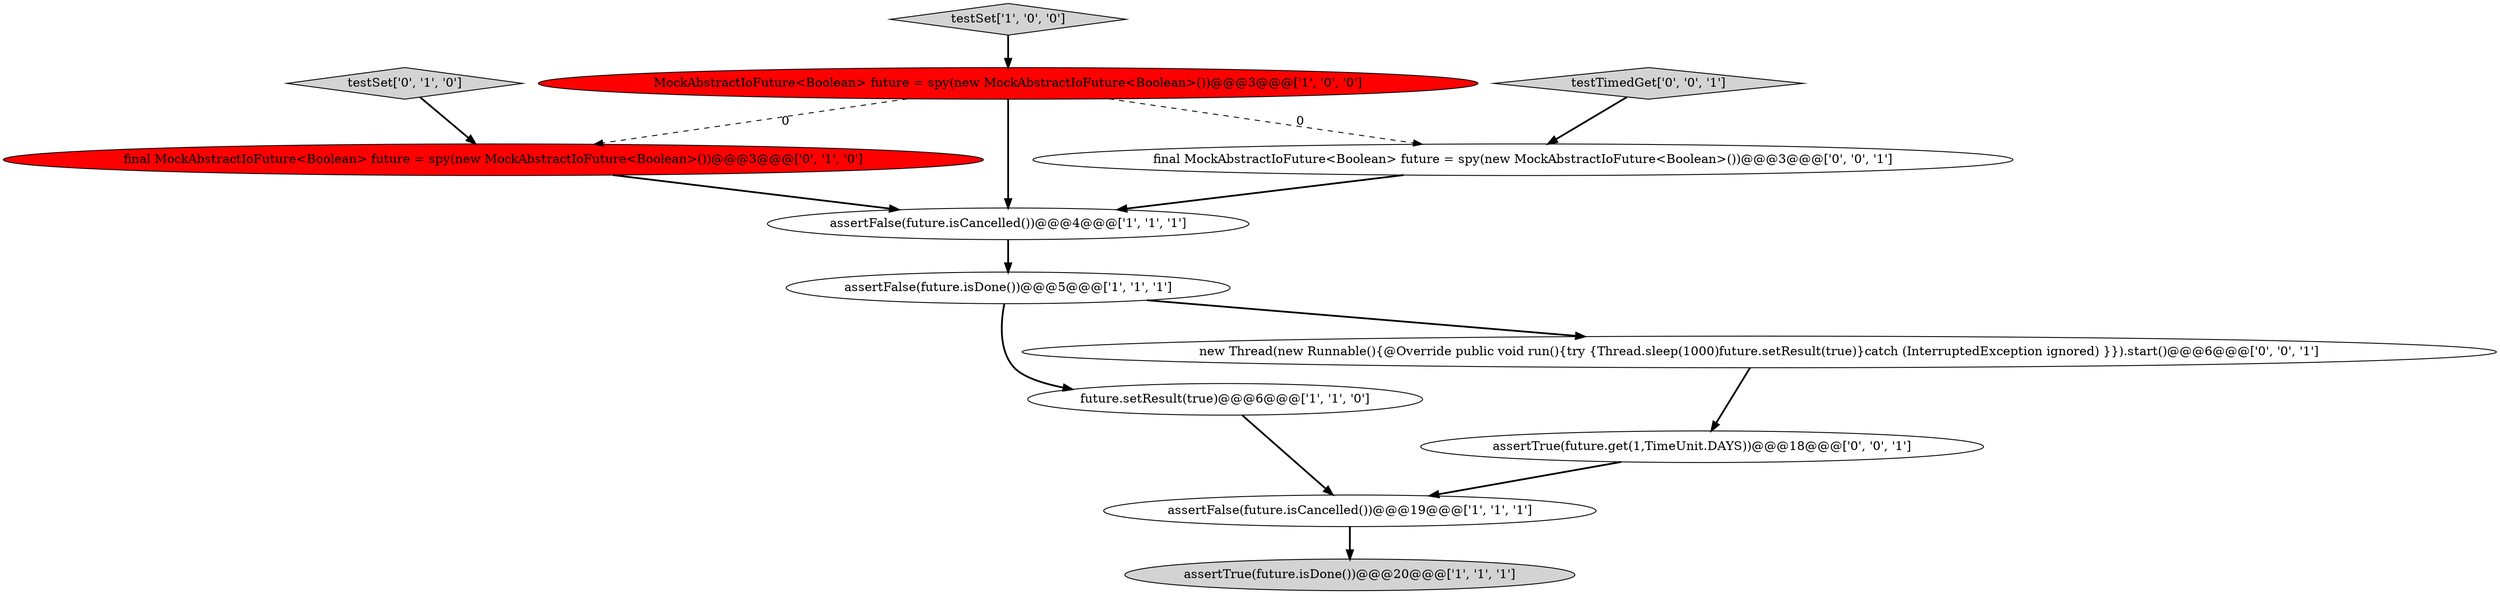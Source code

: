 digraph {
2 [style = filled, label = "assertFalse(future.isCancelled())@@@4@@@['1', '1', '1']", fillcolor = white, shape = ellipse image = "AAA0AAABBB1BBB"];
0 [style = filled, label = "MockAbstractIoFuture<Boolean> future = spy(new MockAbstractIoFuture<Boolean>())@@@3@@@['1', '0', '0']", fillcolor = red, shape = ellipse image = "AAA1AAABBB1BBB"];
1 [style = filled, label = "future.setResult(true)@@@6@@@['1', '1', '0']", fillcolor = white, shape = ellipse image = "AAA0AAABBB1BBB"];
7 [style = filled, label = "final MockAbstractIoFuture<Boolean> future = spy(new MockAbstractIoFuture<Boolean>())@@@3@@@['0', '1', '0']", fillcolor = red, shape = ellipse image = "AAA1AAABBB2BBB"];
5 [style = filled, label = "assertTrue(future.isDone())@@@20@@@['1', '1', '1']", fillcolor = lightgray, shape = ellipse image = "AAA0AAABBB1BBB"];
4 [style = filled, label = "assertFalse(future.isDone())@@@5@@@['1', '1', '1']", fillcolor = white, shape = ellipse image = "AAA0AAABBB1BBB"];
8 [style = filled, label = "testSet['0', '1', '0']", fillcolor = lightgray, shape = diamond image = "AAA0AAABBB2BBB"];
11 [style = filled, label = "new Thread(new Runnable(){@Override public void run(){try {Thread.sleep(1000)future.setResult(true)}catch (InterruptedException ignored) }}).start()@@@6@@@['0', '0', '1']", fillcolor = white, shape = ellipse image = "AAA0AAABBB3BBB"];
3 [style = filled, label = "assertFalse(future.isCancelled())@@@19@@@['1', '1', '1']", fillcolor = white, shape = ellipse image = "AAA0AAABBB1BBB"];
12 [style = filled, label = "assertTrue(future.get(1,TimeUnit.DAYS))@@@18@@@['0', '0', '1']", fillcolor = white, shape = ellipse image = "AAA0AAABBB3BBB"];
6 [style = filled, label = "testSet['1', '0', '0']", fillcolor = lightgray, shape = diamond image = "AAA0AAABBB1BBB"];
10 [style = filled, label = "testTimedGet['0', '0', '1']", fillcolor = lightgray, shape = diamond image = "AAA0AAABBB3BBB"];
9 [style = filled, label = "final MockAbstractIoFuture<Boolean> future = spy(new MockAbstractIoFuture<Boolean>())@@@3@@@['0', '0', '1']", fillcolor = white, shape = ellipse image = "AAA0AAABBB3BBB"];
1->3 [style = bold, label=""];
3->5 [style = bold, label=""];
4->1 [style = bold, label=""];
6->0 [style = bold, label=""];
11->12 [style = bold, label=""];
12->3 [style = bold, label=""];
10->9 [style = bold, label=""];
0->9 [style = dashed, label="0"];
4->11 [style = bold, label=""];
0->7 [style = dashed, label="0"];
2->4 [style = bold, label=""];
7->2 [style = bold, label=""];
9->2 [style = bold, label=""];
8->7 [style = bold, label=""];
0->2 [style = bold, label=""];
}
